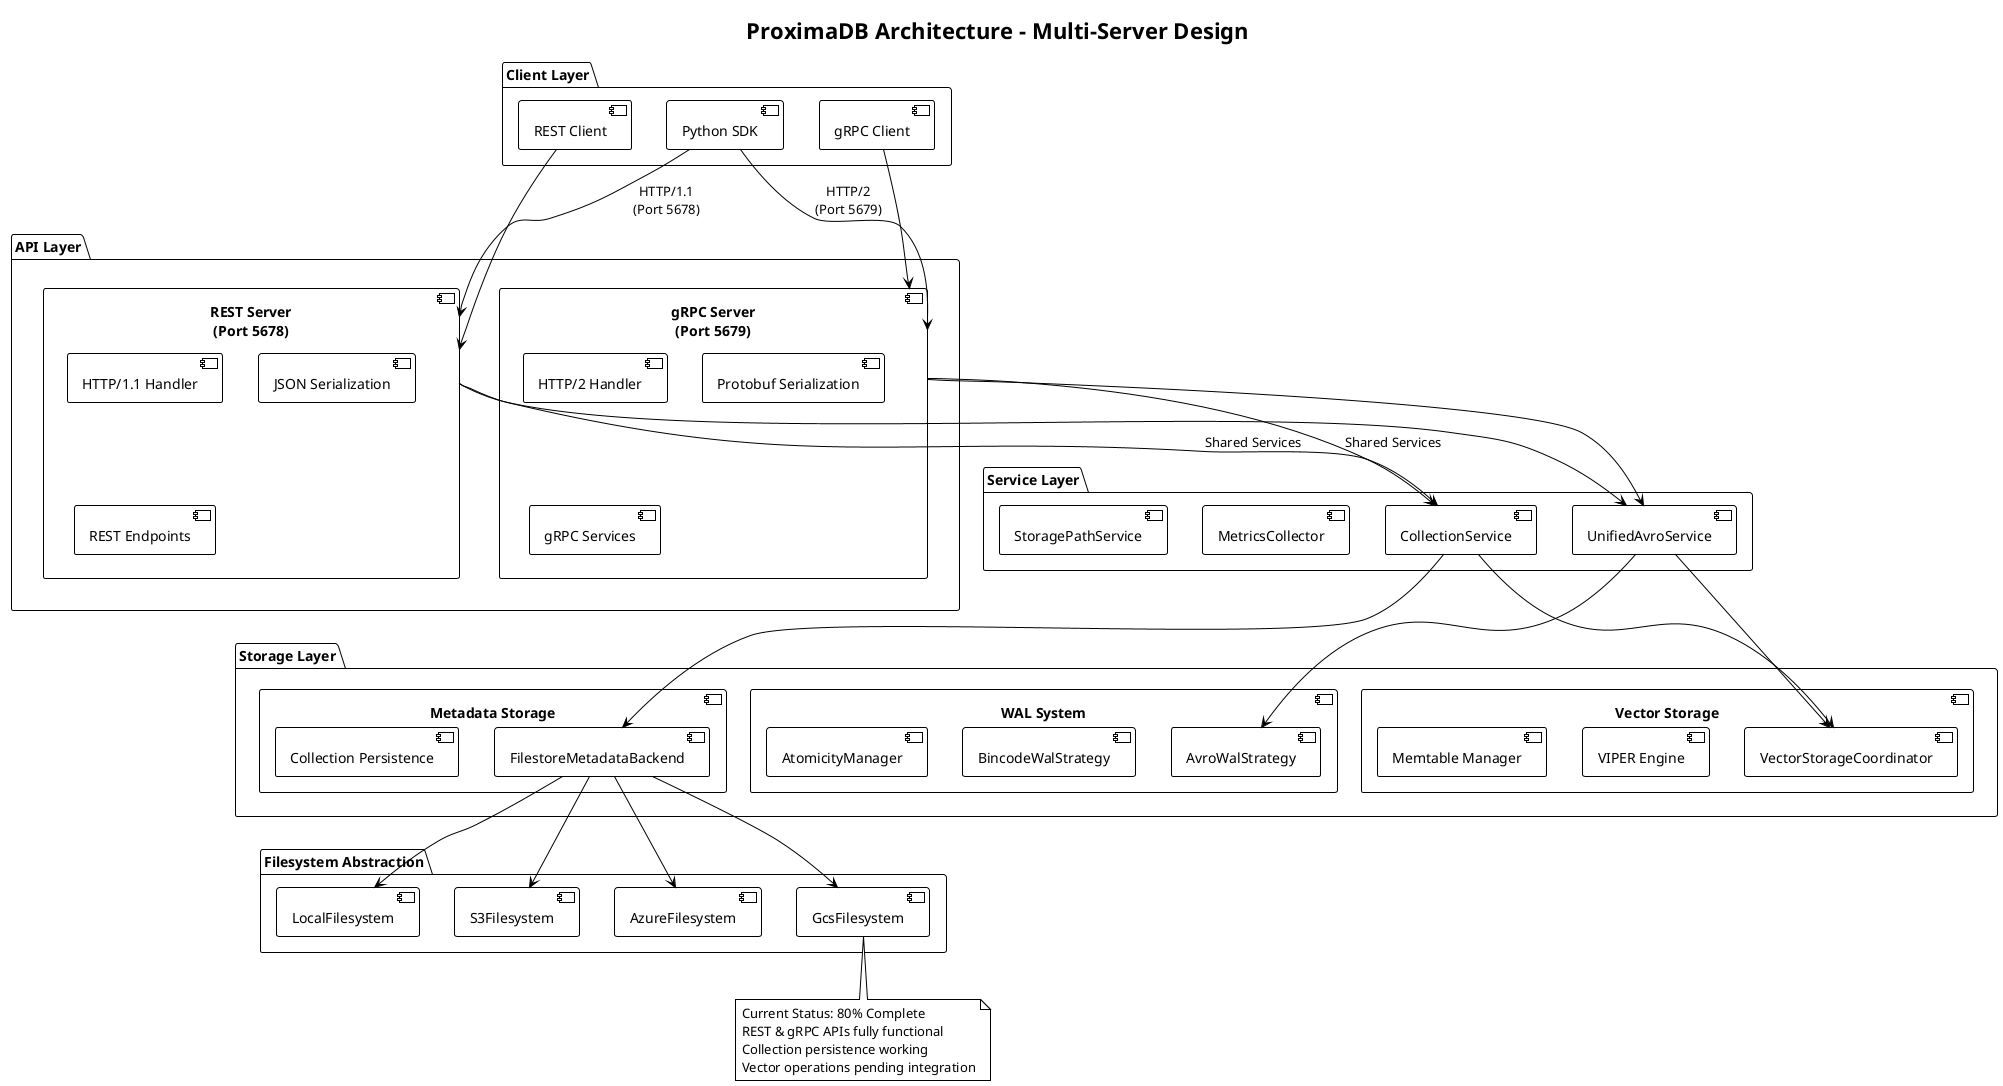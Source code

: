 @startuml ProximaDB Architecture Overview
!theme plain
title ProximaDB Architecture - Multi-Server Design

package "Client Layer" {
  [Python SDK] as PythonSDK
  [REST Client] as RESTClient
  [gRPC Client] as gRPCClient
}

package "API Layer" {
  component "REST Server\n(Port 5678)" as RESTServer {
    [HTTP/1.1 Handler]
    [JSON Serialization]
    [REST Endpoints]
  }
  
  component "gRPC Server\n(Port 5679)" as gRPCServer {
    [HTTP/2 Handler]
    [Protobuf Serialization]
    [gRPC Services]
  }
}

package "Service Layer" {
  [CollectionService] as CS
  [UnifiedAvroService] as UAS
  [MetricsCollector] as MC
  [StoragePathService] as SPS
}

package "Storage Layer" {
  component "WAL System" {
    [AvroWalStrategy]
    [BincodeWalStrategy]
    [AtomicityManager]
  }
  
  component "Vector Storage" {
    [VectorStorageCoordinator] as VSC
    [VIPER Engine]
    [Memtable Manager]
  }
  
  component "Metadata Storage" {
    [FilestoreMetadataBackend]
    [Collection Persistence]
  }
}

package "Filesystem Abstraction" {
  [LocalFilesystem] as Local
  [S3Filesystem] as S3
  [AzureFilesystem] as Azure
  [GcsFilesystem] as GCS
}

' Connections
PythonSDK --> RESTServer : HTTP/1.1\n(Port 5678)
PythonSDK --> gRPCServer : HTTP/2\n(Port 5679)
RESTClient --> RESTServer
gRPCClient --> gRPCServer

RESTServer --> CS : Shared Services
RESTServer --> UAS
gRPCServer --> CS : Shared Services
gRPCServer --> UAS

CS --> FilestoreMetadataBackend
CS --> VSC
UAS --> AvroWalStrategy
UAS --> VSC

FilestoreMetadataBackend --> Local
FilestoreMetadataBackend --> S3
FilestoreMetadataBackend --> Azure
FilestoreMetadataBackend --> GCS

note bottom : Current Status: 80% Complete\nREST & gRPC APIs fully functional\nCollection persistence working\nVector operations pending integration

@enduml
